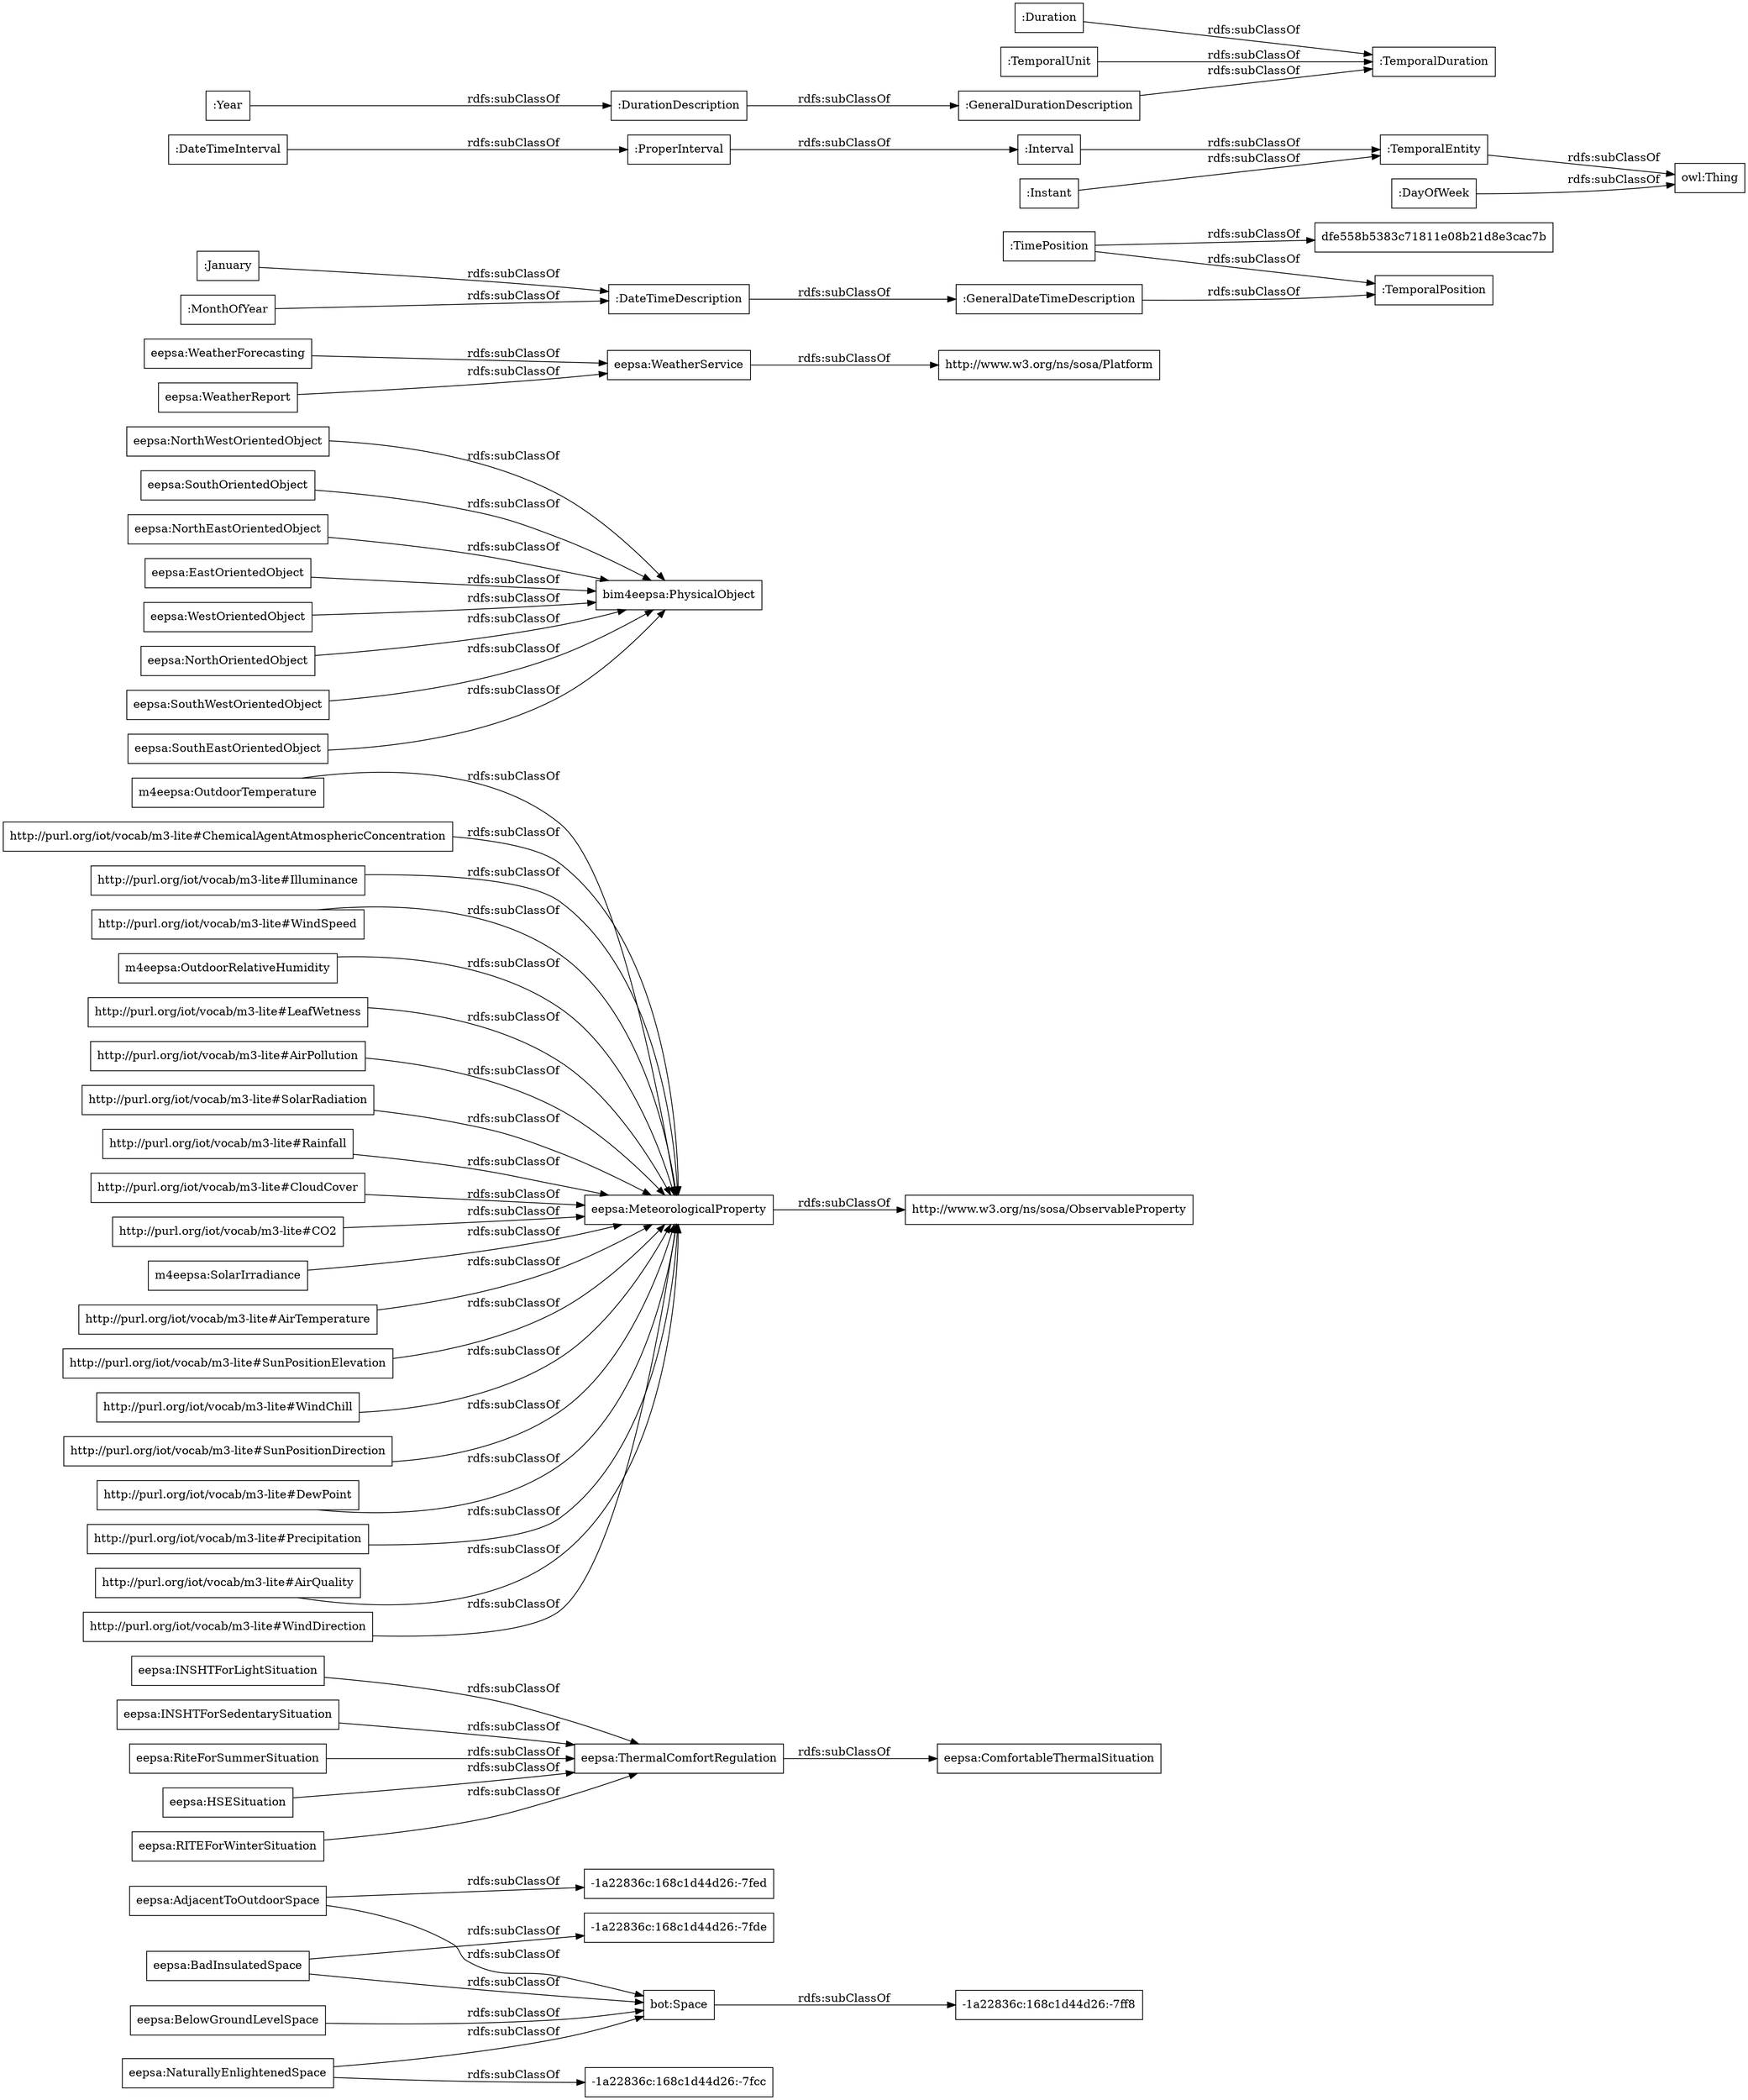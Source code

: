 digraph ar2dtool_diagram { 
rankdir=LR;
size="1000"
node [shape = rectangle, color="black"]; "eepsa:BelowGroundLevelSpace" "eepsa:INSHTForLightSituation" "m4eepsa:OutdoorTemperature" "eepsa:INSHTForSedentarySituation" "http://purl.org/iot/vocab/m3-lite#ChemicalAgentAtmosphericConcentration" "eepsa:RiteForSummerSituation" "eepsa:NorthWestOrientedObject" "eepsa:SouthOrientedObject" "eepsa:NorthEastOrientedObject" "http://purl.org/iot/vocab/m3-lite#Illuminance" "http://purl.org/iot/vocab/m3-lite#WindSpeed" "m4eepsa:OutdoorRelativeHumidity" "eepsa:WeatherService" "eepsa:AdjacentToOutdoorSpace" "eepsa:HSESituation" "-1a22836c:168c1d44d26:-7fde" "eepsa:EastOrientedObject" "bot:Space" "http://purl.org/iot/vocab/m3-lite#LeafWetness" "eepsa:MeteorologicalProperty" "eepsa:BadInsulatedSpace" "http://purl.org/iot/vocab/m3-lite#AirPollution" "http://purl.org/iot/vocab/m3-lite#SolarRadiation" "eepsa:WestOrientedObject" "http://purl.org/iot/vocab/m3-lite#Rainfall" "eepsa:ThermalComfortRegulation" "http://purl.org/iot/vocab/m3-lite#CloudCover" "http://purl.org/iot/vocab/m3-lite#CO2" "-1a22836c:168c1d44d26:-7fed" "eepsa:ComfortableThermalSituation" "m4eepsa:SolarIrradiance" "eepsa:NorthOrientedObject" "http://purl.org/iot/vocab/m3-lite#AirTemperature" "eepsa:WeatherForecasting" "-1a22836c:168c1d44d26:-7fcc" "http://purl.org/iot/vocab/m3-lite#SunPositionElevation" "-1a22836c:168c1d44d26:-7ff8" "http://purl.org/iot/vocab/m3-lite#WindChill" "http://purl.org/iot/vocab/m3-lite#SunPositionDirection" "eepsa:NaturallyEnlightenedSpace" "eepsa:WeatherReport" "http://purl.org/iot/vocab/m3-lite#DewPoint" "eepsa:SouthWestOrientedObject" "http://purl.org/iot/vocab/m3-lite#Precipitation" "eepsa:SouthEastOrientedObject" "eepsa:RITEForWinterSituation" "http://purl.org/iot/vocab/m3-lite#AirQuality" "http://purl.org/iot/vocab/m3-lite#WindDirection" ":GeneralDateTimeDescription" ":DateTimeInterval" ":DurationDescription" ":TemporalDuration" ":Duration" ":GeneralDurationDescription" ":January" ":ProperInterval" ":TimePosition" ":TemporalPosition" ":Interval" ":TemporalEntity" ":Year" ":MonthOfYear" "dfe558b5383c71811e08b21d8e3cac7b" ":DateTimeDescription" ":TemporalUnit" ":Instant" ":DayOfWeek" ; /*classes style*/
	":DateTimeDescription" -> ":GeneralDateTimeDescription" [ label = "rdfs:subClassOf" ];
	"http://purl.org/iot/vocab/m3-lite#WindSpeed" -> "eepsa:MeteorologicalProperty" [ label = "rdfs:subClassOf" ];
	"http://purl.org/iot/vocab/m3-lite#LeafWetness" -> "eepsa:MeteorologicalProperty" [ label = "rdfs:subClassOf" ];
	"eepsa:WeatherReport" -> "eepsa:WeatherService" [ label = "rdfs:subClassOf" ];
	":Instant" -> ":TemporalEntity" [ label = "rdfs:subClassOf" ];
	"eepsa:NaturallyEnlightenedSpace" -> "-1a22836c:168c1d44d26:-7fcc" [ label = "rdfs:subClassOf" ];
	"eepsa:NaturallyEnlightenedSpace" -> "bot:Space" [ label = "rdfs:subClassOf" ];
	":ProperInterval" -> ":Interval" [ label = "rdfs:subClassOf" ];
	"eepsa:NorthEastOrientedObject" -> "bim4eepsa:PhysicalObject" [ label = "rdfs:subClassOf" ];
	"http://purl.org/iot/vocab/m3-lite#Rainfall" -> "eepsa:MeteorologicalProperty" [ label = "rdfs:subClassOf" ];
	"m4eepsa:SolarIrradiance" -> "eepsa:MeteorologicalProperty" [ label = "rdfs:subClassOf" ];
	"eepsa:SouthOrientedObject" -> "bim4eepsa:PhysicalObject" [ label = "rdfs:subClassOf" ];
	":MonthOfYear" -> ":DateTimeDescription" [ label = "rdfs:subClassOf" ];
	"http://purl.org/iot/vocab/m3-lite#Illuminance" -> "eepsa:MeteorologicalProperty" [ label = "rdfs:subClassOf" ];
	"eepsa:INSHTForSedentarySituation" -> "eepsa:ThermalComfortRegulation" [ label = "rdfs:subClassOf" ];
	"http://purl.org/iot/vocab/m3-lite#WindDirection" -> "eepsa:MeteorologicalProperty" [ label = "rdfs:subClassOf" ];
	"http://purl.org/iot/vocab/m3-lite#CO2" -> "eepsa:MeteorologicalProperty" [ label = "rdfs:subClassOf" ];
	"eepsa:NorthOrientedObject" -> "bim4eepsa:PhysicalObject" [ label = "rdfs:subClassOf" ];
	"eepsa:EastOrientedObject" -> "bim4eepsa:PhysicalObject" [ label = "rdfs:subClassOf" ];
	"m4eepsa:OutdoorRelativeHumidity" -> "eepsa:MeteorologicalProperty" [ label = "rdfs:subClassOf" ];
	"eepsa:AdjacentToOutdoorSpace" -> "-1a22836c:168c1d44d26:-7fed" [ label = "rdfs:subClassOf" ];
	"eepsa:AdjacentToOutdoorSpace" -> "bot:Space" [ label = "rdfs:subClassOf" ];
	"http://purl.org/iot/vocab/m3-lite#AirQuality" -> "eepsa:MeteorologicalProperty" [ label = "rdfs:subClassOf" ];
	":Duration" -> ":TemporalDuration" [ label = "rdfs:subClassOf" ];
	"eepsa:NorthWestOrientedObject" -> "bim4eepsa:PhysicalObject" [ label = "rdfs:subClassOf" ];
	"eepsa:WeatherForecasting" -> "eepsa:WeatherService" [ label = "rdfs:subClassOf" ];
	"http://purl.org/iot/vocab/m3-lite#Precipitation" -> "eepsa:MeteorologicalProperty" [ label = "rdfs:subClassOf" ];
	"eepsa:RiteForSummerSituation" -> "eepsa:ThermalComfortRegulation" [ label = "rdfs:subClassOf" ];
	"http://purl.org/iot/vocab/m3-lite#AirPollution" -> "eepsa:MeteorologicalProperty" [ label = "rdfs:subClassOf" ];
	":TimePosition" -> "dfe558b5383c71811e08b21d8e3cac7b" [ label = "rdfs:subClassOf" ];
	":TimePosition" -> ":TemporalPosition" [ label = "rdfs:subClassOf" ];
	"http://purl.org/iot/vocab/m3-lite#ChemicalAgentAtmosphericConcentration" -> "eepsa:MeteorologicalProperty" [ label = "rdfs:subClassOf" ];
	"eepsa:INSHTForLightSituation" -> "eepsa:ThermalComfortRegulation" [ label = "rdfs:subClassOf" ];
	":TemporalEntity" -> "owl:Thing" [ label = "rdfs:subClassOf" ];
	"m4eepsa:OutdoorTemperature" -> "eepsa:MeteorologicalProperty" [ label = "rdfs:subClassOf" ];
	"eepsa:WestOrientedObject" -> "bim4eepsa:PhysicalObject" [ label = "rdfs:subClassOf" ];
	"eepsa:SouthEastOrientedObject" -> "bim4eepsa:PhysicalObject" [ label = "rdfs:subClassOf" ];
	"http://purl.org/iot/vocab/m3-lite#AirTemperature" -> "eepsa:MeteorologicalProperty" [ label = "rdfs:subClassOf" ];
	":GeneralDurationDescription" -> ":TemporalDuration" [ label = "rdfs:subClassOf" ];
	"http://purl.org/iot/vocab/m3-lite#SunPositionDirection" -> "eepsa:MeteorologicalProperty" [ label = "rdfs:subClassOf" ];
	"eepsa:RITEForWinterSituation" -> "eepsa:ThermalComfortRegulation" [ label = "rdfs:subClassOf" ];
	"http://purl.org/iot/vocab/m3-lite#SunPositionElevation" -> "eepsa:MeteorologicalProperty" [ label = "rdfs:subClassOf" ];
	":DateTimeInterval" -> ":ProperInterval" [ label = "rdfs:subClassOf" ];
	"eepsa:HSESituation" -> "eepsa:ThermalComfortRegulation" [ label = "rdfs:subClassOf" ];
	"bot:Space" -> "-1a22836c:168c1d44d26:-7ff8" [ label = "rdfs:subClassOf" ];
	"eepsa:BelowGroundLevelSpace" -> "bot:Space" [ label = "rdfs:subClassOf" ];
	":Interval" -> ":TemporalEntity" [ label = "rdfs:subClassOf" ];
	":GeneralDateTimeDescription" -> ":TemporalPosition" [ label = "rdfs:subClassOf" ];
	"eepsa:MeteorologicalProperty" -> "http://www.w3.org/ns/sosa/ObservableProperty" [ label = "rdfs:subClassOf" ];
	":January" -> ":DateTimeDescription" [ label = "rdfs:subClassOf" ];
	":DayOfWeek" -> "owl:Thing" [ label = "rdfs:subClassOf" ];
	"http://purl.org/iot/vocab/m3-lite#SolarRadiation" -> "eepsa:MeteorologicalProperty" [ label = "rdfs:subClassOf" ];
	":Year" -> ":DurationDescription" [ label = "rdfs:subClassOf" ];
	"eepsa:SouthWestOrientedObject" -> "bim4eepsa:PhysicalObject" [ label = "rdfs:subClassOf" ];
	":DurationDescription" -> ":GeneralDurationDescription" [ label = "rdfs:subClassOf" ];
	"http://purl.org/iot/vocab/m3-lite#WindChill" -> "eepsa:MeteorologicalProperty" [ label = "rdfs:subClassOf" ];
	"eepsa:BadInsulatedSpace" -> "-1a22836c:168c1d44d26:-7fde" [ label = "rdfs:subClassOf" ];
	"eepsa:BadInsulatedSpace" -> "bot:Space" [ label = "rdfs:subClassOf" ];
	":TemporalUnit" -> ":TemporalDuration" [ label = "rdfs:subClassOf" ];
	"eepsa:ThermalComfortRegulation" -> "eepsa:ComfortableThermalSituation" [ label = "rdfs:subClassOf" ];
	"http://purl.org/iot/vocab/m3-lite#DewPoint" -> "eepsa:MeteorologicalProperty" [ label = "rdfs:subClassOf" ];
	"eepsa:WeatherService" -> "http://www.w3.org/ns/sosa/Platform" [ label = "rdfs:subClassOf" ];
	"http://purl.org/iot/vocab/m3-lite#CloudCover" -> "eepsa:MeteorologicalProperty" [ label = "rdfs:subClassOf" ];

}
